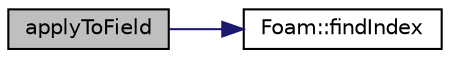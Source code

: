 digraph "applyToField"
{
  bgcolor="transparent";
  edge [fontname="Helvetica",fontsize="10",labelfontname="Helvetica",labelfontsize="10"];
  node [fontname="Helvetica",fontsize="10",shape=record];
  rankdir="LR";
  Node1 [label="applyToField",height=0.2,width=0.4,color="black", fillcolor="grey75", style="filled", fontcolor="black"];
  Node1 -> Node2 [color="midnightblue",fontsize="10",style="solid",fontname="Helvetica"];
  Node2 [label="Foam::findIndex",height=0.2,width=0.4,color="black",URL="$a10725.html#ac16695f83f370df159eed19f92d095fb",tooltip="Find first occurence of given element and return index,. "];
}
